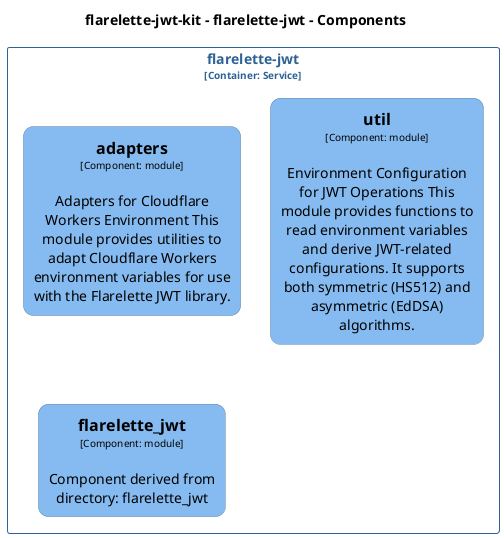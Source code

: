 @startuml
set separator none
title flarelette-jwt-kit - flarelette-jwt - Components

top to bottom direction
skinparam ranksep 60
skinparam nodesep 30

skinparam {
  arrowFontSize 10
  defaultTextAlignment center
  wrapWidth 200
  maxMessageSize 100
  defaultFontName "Arial"
}

hide stereotype

skinparam rectangle<<flarelettejwtkit.flarelettejwt.adapters>> {
  BackgroundColor #85bbf0
  FontColor #000000
  BorderColor #5d82a8
  roundCorner 20
  shadowing false
}
skinparam rectangle<<flarelettejwtkit.flarelettejwt.flarelette_jwt>> {
  BackgroundColor #85bbf0
  FontColor #000000
  BorderColor #5d82a8
  roundCorner 20
  shadowing false
}
skinparam rectangle<<flarelettejwtkit.flarelettejwt.util>> {
  BackgroundColor #85bbf0
  FontColor #000000
  BorderColor #5d82a8
  roundCorner 20
  shadowing false
}
skinparam rectangle<<flarelettejwtkit.flarelettejwt>> {
  BorderColor #2e6295
  FontColor #2e6295
  shadowing false
}

rectangle "flarelette-jwt\n<size:10>[Container: Service]</size>" <<flarelettejwtkit.flarelettejwt>> {
  rectangle "==adapters\n<size:10>[Component: module]</size>\n\nAdapters for Cloudflare Workers Environment This module provides utilities to adapt Cloudflare Workers environment variables for use with the Flarelette JWT library." <<flarelettejwtkit.flarelettejwt.adapters>> as flarelettejwtkit.flarelettejwt.adapters
  rectangle "==util\n<size:10>[Component: module]</size>\n\nEnvironment Configuration for JWT Operations This module provides functions to read environment variables and derive JWT-related configurations. It supports both symmetric (HS512) and asymmetric (EdDSA) algorithms." <<flarelettejwtkit.flarelettejwt.util>> as flarelettejwtkit.flarelettejwt.util
  rectangle "==flarelette_jwt\n<size:10>[Component: module]</size>\n\nComponent derived from directory: flarelette_jwt" <<flarelettejwtkit.flarelettejwt.flarelette_jwt>> as flarelettejwtkit.flarelettejwt.flarelette_jwt
}

@enduml